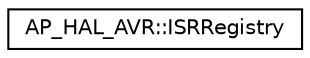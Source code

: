 digraph "Graphical Class Hierarchy"
{
 // INTERACTIVE_SVG=YES
  edge [fontname="Helvetica",fontsize="10",labelfontname="Helvetica",labelfontsize="10"];
  node [fontname="Helvetica",fontsize="10",shape=record];
  rankdir="LR";
  Node1 [label="AP_HAL_AVR::ISRRegistry",height=0.2,width=0.4,color="black", fillcolor="white", style="filled",URL="$classAP__HAL__AVR_1_1ISRRegistry.html"];
}
